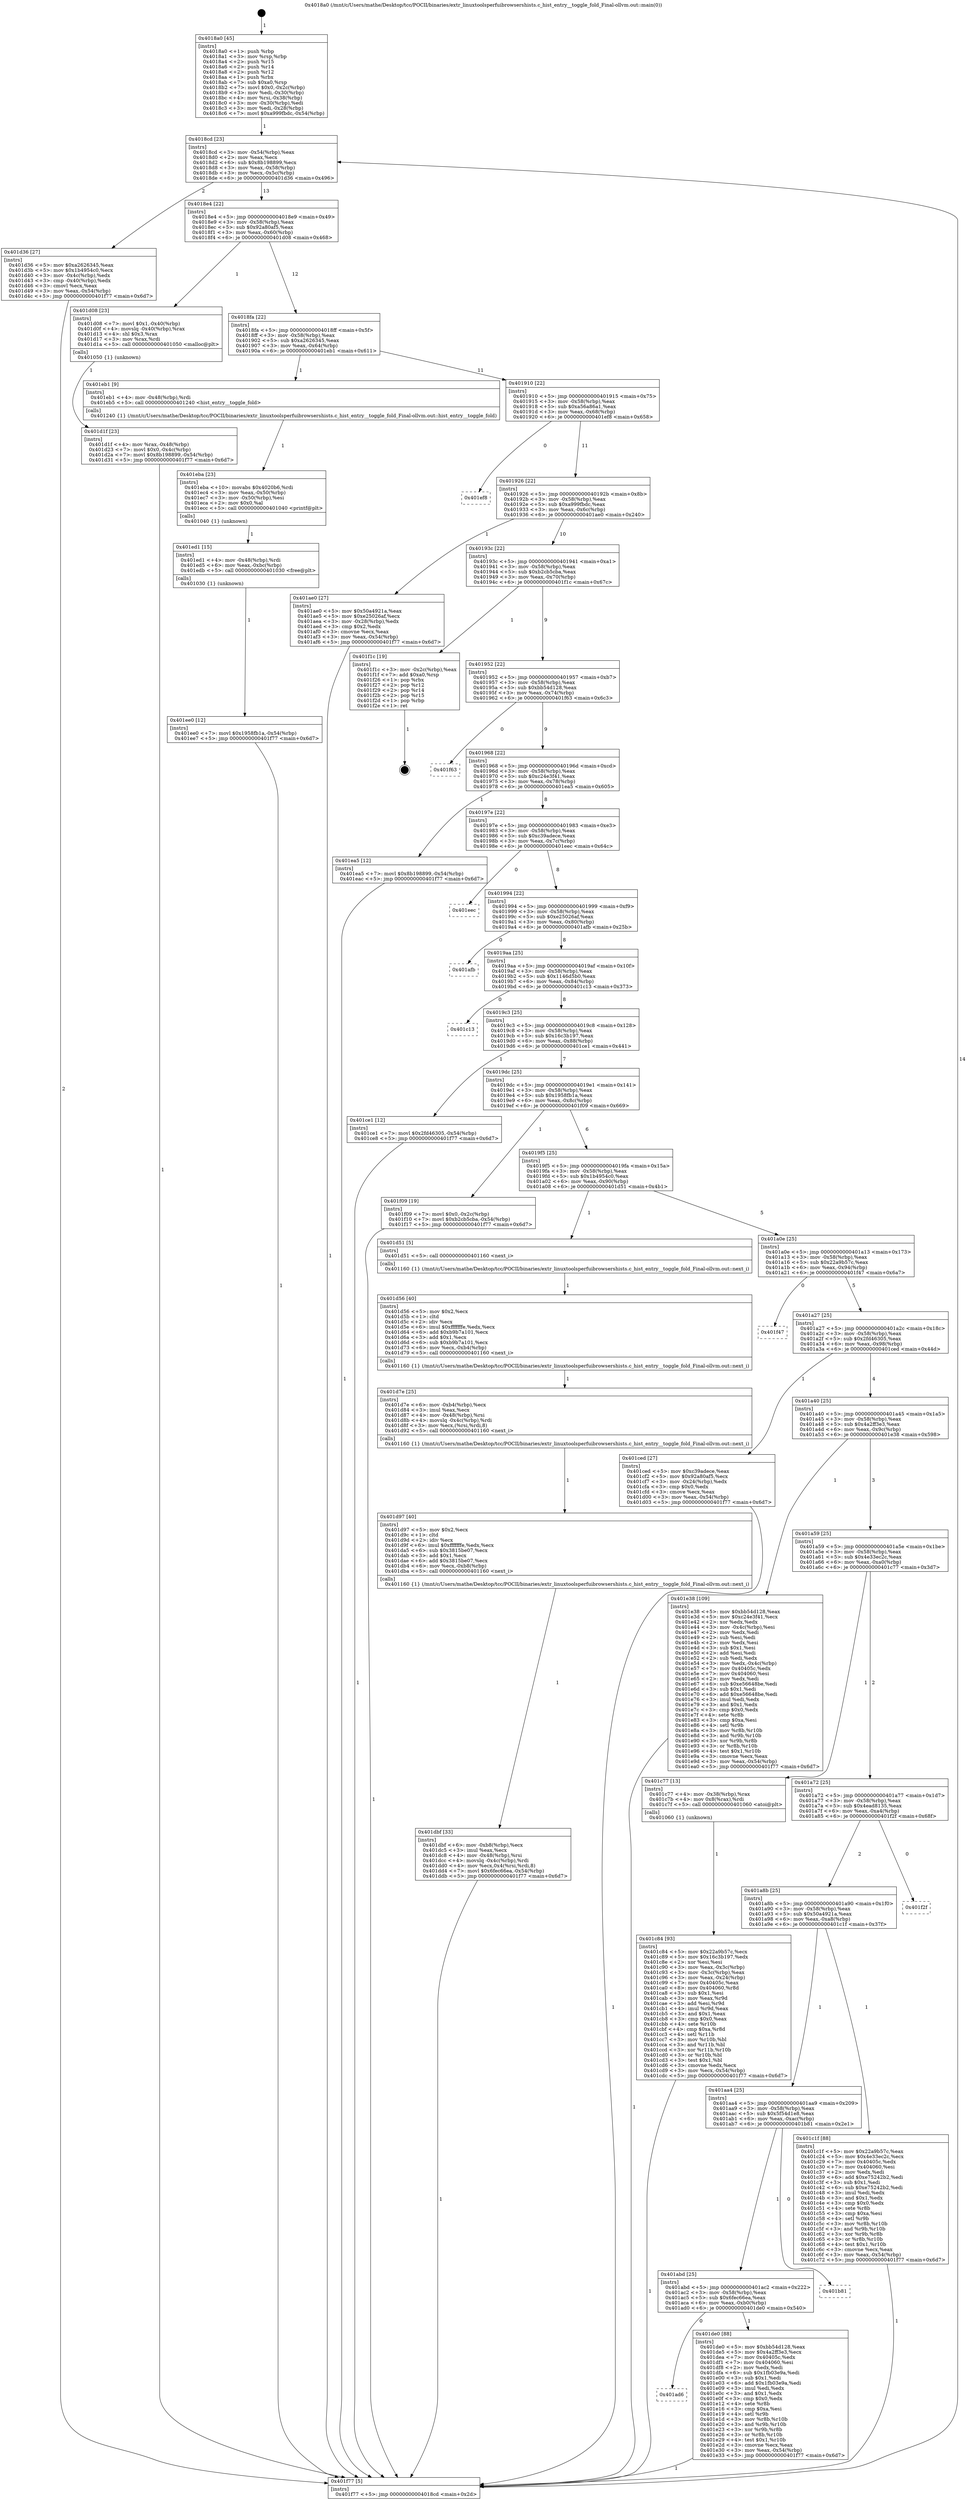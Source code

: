 digraph "0x4018a0" {
  label = "0x4018a0 (/mnt/c/Users/mathe/Desktop/tcc/POCII/binaries/extr_linuxtoolsperfuibrowsershists.c_hist_entry__toggle_fold_Final-ollvm.out::main(0))"
  labelloc = "t"
  node[shape=record]

  Entry [label="",width=0.3,height=0.3,shape=circle,fillcolor=black,style=filled]
  "0x4018cd" [label="{
     0x4018cd [23]\l
     | [instrs]\l
     &nbsp;&nbsp;0x4018cd \<+3\>: mov -0x54(%rbp),%eax\l
     &nbsp;&nbsp;0x4018d0 \<+2\>: mov %eax,%ecx\l
     &nbsp;&nbsp;0x4018d2 \<+6\>: sub $0x8b198899,%ecx\l
     &nbsp;&nbsp;0x4018d8 \<+3\>: mov %eax,-0x58(%rbp)\l
     &nbsp;&nbsp;0x4018db \<+3\>: mov %ecx,-0x5c(%rbp)\l
     &nbsp;&nbsp;0x4018de \<+6\>: je 0000000000401d36 \<main+0x496\>\l
  }"]
  "0x401d36" [label="{
     0x401d36 [27]\l
     | [instrs]\l
     &nbsp;&nbsp;0x401d36 \<+5\>: mov $0xa2626345,%eax\l
     &nbsp;&nbsp;0x401d3b \<+5\>: mov $0x1b4954c0,%ecx\l
     &nbsp;&nbsp;0x401d40 \<+3\>: mov -0x4c(%rbp),%edx\l
     &nbsp;&nbsp;0x401d43 \<+3\>: cmp -0x40(%rbp),%edx\l
     &nbsp;&nbsp;0x401d46 \<+3\>: cmovl %ecx,%eax\l
     &nbsp;&nbsp;0x401d49 \<+3\>: mov %eax,-0x54(%rbp)\l
     &nbsp;&nbsp;0x401d4c \<+5\>: jmp 0000000000401f77 \<main+0x6d7\>\l
  }"]
  "0x4018e4" [label="{
     0x4018e4 [22]\l
     | [instrs]\l
     &nbsp;&nbsp;0x4018e4 \<+5\>: jmp 00000000004018e9 \<main+0x49\>\l
     &nbsp;&nbsp;0x4018e9 \<+3\>: mov -0x58(%rbp),%eax\l
     &nbsp;&nbsp;0x4018ec \<+5\>: sub $0x92a80af5,%eax\l
     &nbsp;&nbsp;0x4018f1 \<+3\>: mov %eax,-0x60(%rbp)\l
     &nbsp;&nbsp;0x4018f4 \<+6\>: je 0000000000401d08 \<main+0x468\>\l
  }"]
  Exit [label="",width=0.3,height=0.3,shape=circle,fillcolor=black,style=filled,peripheries=2]
  "0x401d08" [label="{
     0x401d08 [23]\l
     | [instrs]\l
     &nbsp;&nbsp;0x401d08 \<+7\>: movl $0x1,-0x40(%rbp)\l
     &nbsp;&nbsp;0x401d0f \<+4\>: movslq -0x40(%rbp),%rax\l
     &nbsp;&nbsp;0x401d13 \<+4\>: shl $0x3,%rax\l
     &nbsp;&nbsp;0x401d17 \<+3\>: mov %rax,%rdi\l
     &nbsp;&nbsp;0x401d1a \<+5\>: call 0000000000401050 \<malloc@plt\>\l
     | [calls]\l
     &nbsp;&nbsp;0x401050 \{1\} (unknown)\l
  }"]
  "0x4018fa" [label="{
     0x4018fa [22]\l
     | [instrs]\l
     &nbsp;&nbsp;0x4018fa \<+5\>: jmp 00000000004018ff \<main+0x5f\>\l
     &nbsp;&nbsp;0x4018ff \<+3\>: mov -0x58(%rbp),%eax\l
     &nbsp;&nbsp;0x401902 \<+5\>: sub $0xa2626345,%eax\l
     &nbsp;&nbsp;0x401907 \<+3\>: mov %eax,-0x64(%rbp)\l
     &nbsp;&nbsp;0x40190a \<+6\>: je 0000000000401eb1 \<main+0x611\>\l
  }"]
  "0x401ee0" [label="{
     0x401ee0 [12]\l
     | [instrs]\l
     &nbsp;&nbsp;0x401ee0 \<+7\>: movl $0x1958fb1a,-0x54(%rbp)\l
     &nbsp;&nbsp;0x401ee7 \<+5\>: jmp 0000000000401f77 \<main+0x6d7\>\l
  }"]
  "0x401eb1" [label="{
     0x401eb1 [9]\l
     | [instrs]\l
     &nbsp;&nbsp;0x401eb1 \<+4\>: mov -0x48(%rbp),%rdi\l
     &nbsp;&nbsp;0x401eb5 \<+5\>: call 0000000000401240 \<hist_entry__toggle_fold\>\l
     | [calls]\l
     &nbsp;&nbsp;0x401240 \{1\} (/mnt/c/Users/mathe/Desktop/tcc/POCII/binaries/extr_linuxtoolsperfuibrowsershists.c_hist_entry__toggle_fold_Final-ollvm.out::hist_entry__toggle_fold)\l
  }"]
  "0x401910" [label="{
     0x401910 [22]\l
     | [instrs]\l
     &nbsp;&nbsp;0x401910 \<+5\>: jmp 0000000000401915 \<main+0x75\>\l
     &nbsp;&nbsp;0x401915 \<+3\>: mov -0x58(%rbp),%eax\l
     &nbsp;&nbsp;0x401918 \<+5\>: sub $0xa56a86a1,%eax\l
     &nbsp;&nbsp;0x40191d \<+3\>: mov %eax,-0x68(%rbp)\l
     &nbsp;&nbsp;0x401920 \<+6\>: je 0000000000401ef8 \<main+0x658\>\l
  }"]
  "0x401ed1" [label="{
     0x401ed1 [15]\l
     | [instrs]\l
     &nbsp;&nbsp;0x401ed1 \<+4\>: mov -0x48(%rbp),%rdi\l
     &nbsp;&nbsp;0x401ed5 \<+6\>: mov %eax,-0xbc(%rbp)\l
     &nbsp;&nbsp;0x401edb \<+5\>: call 0000000000401030 \<free@plt\>\l
     | [calls]\l
     &nbsp;&nbsp;0x401030 \{1\} (unknown)\l
  }"]
  "0x401ef8" [label="{
     0x401ef8\l
  }", style=dashed]
  "0x401926" [label="{
     0x401926 [22]\l
     | [instrs]\l
     &nbsp;&nbsp;0x401926 \<+5\>: jmp 000000000040192b \<main+0x8b\>\l
     &nbsp;&nbsp;0x40192b \<+3\>: mov -0x58(%rbp),%eax\l
     &nbsp;&nbsp;0x40192e \<+5\>: sub $0xa999fbdc,%eax\l
     &nbsp;&nbsp;0x401933 \<+3\>: mov %eax,-0x6c(%rbp)\l
     &nbsp;&nbsp;0x401936 \<+6\>: je 0000000000401ae0 \<main+0x240\>\l
  }"]
  "0x401eba" [label="{
     0x401eba [23]\l
     | [instrs]\l
     &nbsp;&nbsp;0x401eba \<+10\>: movabs $0x4020b6,%rdi\l
     &nbsp;&nbsp;0x401ec4 \<+3\>: mov %eax,-0x50(%rbp)\l
     &nbsp;&nbsp;0x401ec7 \<+3\>: mov -0x50(%rbp),%esi\l
     &nbsp;&nbsp;0x401eca \<+2\>: mov $0x0,%al\l
     &nbsp;&nbsp;0x401ecc \<+5\>: call 0000000000401040 \<printf@plt\>\l
     | [calls]\l
     &nbsp;&nbsp;0x401040 \{1\} (unknown)\l
  }"]
  "0x401ae0" [label="{
     0x401ae0 [27]\l
     | [instrs]\l
     &nbsp;&nbsp;0x401ae0 \<+5\>: mov $0x50a4921a,%eax\l
     &nbsp;&nbsp;0x401ae5 \<+5\>: mov $0xe25026af,%ecx\l
     &nbsp;&nbsp;0x401aea \<+3\>: mov -0x28(%rbp),%edx\l
     &nbsp;&nbsp;0x401aed \<+3\>: cmp $0x2,%edx\l
     &nbsp;&nbsp;0x401af0 \<+3\>: cmovne %ecx,%eax\l
     &nbsp;&nbsp;0x401af3 \<+3\>: mov %eax,-0x54(%rbp)\l
     &nbsp;&nbsp;0x401af6 \<+5\>: jmp 0000000000401f77 \<main+0x6d7\>\l
  }"]
  "0x40193c" [label="{
     0x40193c [22]\l
     | [instrs]\l
     &nbsp;&nbsp;0x40193c \<+5\>: jmp 0000000000401941 \<main+0xa1\>\l
     &nbsp;&nbsp;0x401941 \<+3\>: mov -0x58(%rbp),%eax\l
     &nbsp;&nbsp;0x401944 \<+5\>: sub $0xb2cb5cba,%eax\l
     &nbsp;&nbsp;0x401949 \<+3\>: mov %eax,-0x70(%rbp)\l
     &nbsp;&nbsp;0x40194c \<+6\>: je 0000000000401f1c \<main+0x67c\>\l
  }"]
  "0x401f77" [label="{
     0x401f77 [5]\l
     | [instrs]\l
     &nbsp;&nbsp;0x401f77 \<+5\>: jmp 00000000004018cd \<main+0x2d\>\l
  }"]
  "0x4018a0" [label="{
     0x4018a0 [45]\l
     | [instrs]\l
     &nbsp;&nbsp;0x4018a0 \<+1\>: push %rbp\l
     &nbsp;&nbsp;0x4018a1 \<+3\>: mov %rsp,%rbp\l
     &nbsp;&nbsp;0x4018a4 \<+2\>: push %r15\l
     &nbsp;&nbsp;0x4018a6 \<+2\>: push %r14\l
     &nbsp;&nbsp;0x4018a8 \<+2\>: push %r12\l
     &nbsp;&nbsp;0x4018aa \<+1\>: push %rbx\l
     &nbsp;&nbsp;0x4018ab \<+7\>: sub $0xa0,%rsp\l
     &nbsp;&nbsp;0x4018b2 \<+7\>: movl $0x0,-0x2c(%rbp)\l
     &nbsp;&nbsp;0x4018b9 \<+3\>: mov %edi,-0x30(%rbp)\l
     &nbsp;&nbsp;0x4018bc \<+4\>: mov %rsi,-0x38(%rbp)\l
     &nbsp;&nbsp;0x4018c0 \<+3\>: mov -0x30(%rbp),%edi\l
     &nbsp;&nbsp;0x4018c3 \<+3\>: mov %edi,-0x28(%rbp)\l
     &nbsp;&nbsp;0x4018c6 \<+7\>: movl $0xa999fbdc,-0x54(%rbp)\l
  }"]
  "0x401ad6" [label="{
     0x401ad6\l
  }", style=dashed]
  "0x401f1c" [label="{
     0x401f1c [19]\l
     | [instrs]\l
     &nbsp;&nbsp;0x401f1c \<+3\>: mov -0x2c(%rbp),%eax\l
     &nbsp;&nbsp;0x401f1f \<+7\>: add $0xa0,%rsp\l
     &nbsp;&nbsp;0x401f26 \<+1\>: pop %rbx\l
     &nbsp;&nbsp;0x401f27 \<+2\>: pop %r12\l
     &nbsp;&nbsp;0x401f29 \<+2\>: pop %r14\l
     &nbsp;&nbsp;0x401f2b \<+2\>: pop %r15\l
     &nbsp;&nbsp;0x401f2d \<+1\>: pop %rbp\l
     &nbsp;&nbsp;0x401f2e \<+1\>: ret\l
  }"]
  "0x401952" [label="{
     0x401952 [22]\l
     | [instrs]\l
     &nbsp;&nbsp;0x401952 \<+5\>: jmp 0000000000401957 \<main+0xb7\>\l
     &nbsp;&nbsp;0x401957 \<+3\>: mov -0x58(%rbp),%eax\l
     &nbsp;&nbsp;0x40195a \<+5\>: sub $0xbb54d128,%eax\l
     &nbsp;&nbsp;0x40195f \<+3\>: mov %eax,-0x74(%rbp)\l
     &nbsp;&nbsp;0x401962 \<+6\>: je 0000000000401f63 \<main+0x6c3\>\l
  }"]
  "0x401de0" [label="{
     0x401de0 [88]\l
     | [instrs]\l
     &nbsp;&nbsp;0x401de0 \<+5\>: mov $0xbb54d128,%eax\l
     &nbsp;&nbsp;0x401de5 \<+5\>: mov $0x4a2ff3e3,%ecx\l
     &nbsp;&nbsp;0x401dea \<+7\>: mov 0x40405c,%edx\l
     &nbsp;&nbsp;0x401df1 \<+7\>: mov 0x404060,%esi\l
     &nbsp;&nbsp;0x401df8 \<+2\>: mov %edx,%edi\l
     &nbsp;&nbsp;0x401dfa \<+6\>: sub $0x1fb03e9a,%edi\l
     &nbsp;&nbsp;0x401e00 \<+3\>: sub $0x1,%edi\l
     &nbsp;&nbsp;0x401e03 \<+6\>: add $0x1fb03e9a,%edi\l
     &nbsp;&nbsp;0x401e09 \<+3\>: imul %edi,%edx\l
     &nbsp;&nbsp;0x401e0c \<+3\>: and $0x1,%edx\l
     &nbsp;&nbsp;0x401e0f \<+3\>: cmp $0x0,%edx\l
     &nbsp;&nbsp;0x401e12 \<+4\>: sete %r8b\l
     &nbsp;&nbsp;0x401e16 \<+3\>: cmp $0xa,%esi\l
     &nbsp;&nbsp;0x401e19 \<+4\>: setl %r9b\l
     &nbsp;&nbsp;0x401e1d \<+3\>: mov %r8b,%r10b\l
     &nbsp;&nbsp;0x401e20 \<+3\>: and %r9b,%r10b\l
     &nbsp;&nbsp;0x401e23 \<+3\>: xor %r9b,%r8b\l
     &nbsp;&nbsp;0x401e26 \<+3\>: or %r8b,%r10b\l
     &nbsp;&nbsp;0x401e29 \<+4\>: test $0x1,%r10b\l
     &nbsp;&nbsp;0x401e2d \<+3\>: cmovne %ecx,%eax\l
     &nbsp;&nbsp;0x401e30 \<+3\>: mov %eax,-0x54(%rbp)\l
     &nbsp;&nbsp;0x401e33 \<+5\>: jmp 0000000000401f77 \<main+0x6d7\>\l
  }"]
  "0x401f63" [label="{
     0x401f63\l
  }", style=dashed]
  "0x401968" [label="{
     0x401968 [22]\l
     | [instrs]\l
     &nbsp;&nbsp;0x401968 \<+5\>: jmp 000000000040196d \<main+0xcd\>\l
     &nbsp;&nbsp;0x40196d \<+3\>: mov -0x58(%rbp),%eax\l
     &nbsp;&nbsp;0x401970 \<+5\>: sub $0xc24e3f41,%eax\l
     &nbsp;&nbsp;0x401975 \<+3\>: mov %eax,-0x78(%rbp)\l
     &nbsp;&nbsp;0x401978 \<+6\>: je 0000000000401ea5 \<main+0x605\>\l
  }"]
  "0x401abd" [label="{
     0x401abd [25]\l
     | [instrs]\l
     &nbsp;&nbsp;0x401abd \<+5\>: jmp 0000000000401ac2 \<main+0x222\>\l
     &nbsp;&nbsp;0x401ac2 \<+3\>: mov -0x58(%rbp),%eax\l
     &nbsp;&nbsp;0x401ac5 \<+5\>: sub $0x6fec66ea,%eax\l
     &nbsp;&nbsp;0x401aca \<+6\>: mov %eax,-0xb0(%rbp)\l
     &nbsp;&nbsp;0x401ad0 \<+6\>: je 0000000000401de0 \<main+0x540\>\l
  }"]
  "0x401ea5" [label="{
     0x401ea5 [12]\l
     | [instrs]\l
     &nbsp;&nbsp;0x401ea5 \<+7\>: movl $0x8b198899,-0x54(%rbp)\l
     &nbsp;&nbsp;0x401eac \<+5\>: jmp 0000000000401f77 \<main+0x6d7\>\l
  }"]
  "0x40197e" [label="{
     0x40197e [22]\l
     | [instrs]\l
     &nbsp;&nbsp;0x40197e \<+5\>: jmp 0000000000401983 \<main+0xe3\>\l
     &nbsp;&nbsp;0x401983 \<+3\>: mov -0x58(%rbp),%eax\l
     &nbsp;&nbsp;0x401986 \<+5\>: sub $0xc39adece,%eax\l
     &nbsp;&nbsp;0x40198b \<+3\>: mov %eax,-0x7c(%rbp)\l
     &nbsp;&nbsp;0x40198e \<+6\>: je 0000000000401eec \<main+0x64c\>\l
  }"]
  "0x401b81" [label="{
     0x401b81\l
  }", style=dashed]
  "0x401eec" [label="{
     0x401eec\l
  }", style=dashed]
  "0x401994" [label="{
     0x401994 [22]\l
     | [instrs]\l
     &nbsp;&nbsp;0x401994 \<+5\>: jmp 0000000000401999 \<main+0xf9\>\l
     &nbsp;&nbsp;0x401999 \<+3\>: mov -0x58(%rbp),%eax\l
     &nbsp;&nbsp;0x40199c \<+5\>: sub $0xe25026af,%eax\l
     &nbsp;&nbsp;0x4019a1 \<+3\>: mov %eax,-0x80(%rbp)\l
     &nbsp;&nbsp;0x4019a4 \<+6\>: je 0000000000401afb \<main+0x25b\>\l
  }"]
  "0x401dbf" [label="{
     0x401dbf [33]\l
     | [instrs]\l
     &nbsp;&nbsp;0x401dbf \<+6\>: mov -0xb8(%rbp),%ecx\l
     &nbsp;&nbsp;0x401dc5 \<+3\>: imul %eax,%ecx\l
     &nbsp;&nbsp;0x401dc8 \<+4\>: mov -0x48(%rbp),%rsi\l
     &nbsp;&nbsp;0x401dcc \<+4\>: movslq -0x4c(%rbp),%rdi\l
     &nbsp;&nbsp;0x401dd0 \<+4\>: mov %ecx,0x4(%rsi,%rdi,8)\l
     &nbsp;&nbsp;0x401dd4 \<+7\>: movl $0x6fec66ea,-0x54(%rbp)\l
     &nbsp;&nbsp;0x401ddb \<+5\>: jmp 0000000000401f77 \<main+0x6d7\>\l
  }"]
  "0x401afb" [label="{
     0x401afb\l
  }", style=dashed]
  "0x4019aa" [label="{
     0x4019aa [25]\l
     | [instrs]\l
     &nbsp;&nbsp;0x4019aa \<+5\>: jmp 00000000004019af \<main+0x10f\>\l
     &nbsp;&nbsp;0x4019af \<+3\>: mov -0x58(%rbp),%eax\l
     &nbsp;&nbsp;0x4019b2 \<+5\>: sub $0x1146d5b0,%eax\l
     &nbsp;&nbsp;0x4019b7 \<+6\>: mov %eax,-0x84(%rbp)\l
     &nbsp;&nbsp;0x4019bd \<+6\>: je 0000000000401c13 \<main+0x373\>\l
  }"]
  "0x401d97" [label="{
     0x401d97 [40]\l
     | [instrs]\l
     &nbsp;&nbsp;0x401d97 \<+5\>: mov $0x2,%ecx\l
     &nbsp;&nbsp;0x401d9c \<+1\>: cltd\l
     &nbsp;&nbsp;0x401d9d \<+2\>: idiv %ecx\l
     &nbsp;&nbsp;0x401d9f \<+6\>: imul $0xfffffffe,%edx,%ecx\l
     &nbsp;&nbsp;0x401da5 \<+6\>: sub $0x3815be07,%ecx\l
     &nbsp;&nbsp;0x401dab \<+3\>: add $0x1,%ecx\l
     &nbsp;&nbsp;0x401dae \<+6\>: add $0x3815be07,%ecx\l
     &nbsp;&nbsp;0x401db4 \<+6\>: mov %ecx,-0xb8(%rbp)\l
     &nbsp;&nbsp;0x401dba \<+5\>: call 0000000000401160 \<next_i\>\l
     | [calls]\l
     &nbsp;&nbsp;0x401160 \{1\} (/mnt/c/Users/mathe/Desktop/tcc/POCII/binaries/extr_linuxtoolsperfuibrowsershists.c_hist_entry__toggle_fold_Final-ollvm.out::next_i)\l
  }"]
  "0x401c13" [label="{
     0x401c13\l
  }", style=dashed]
  "0x4019c3" [label="{
     0x4019c3 [25]\l
     | [instrs]\l
     &nbsp;&nbsp;0x4019c3 \<+5\>: jmp 00000000004019c8 \<main+0x128\>\l
     &nbsp;&nbsp;0x4019c8 \<+3\>: mov -0x58(%rbp),%eax\l
     &nbsp;&nbsp;0x4019cb \<+5\>: sub $0x16c3b197,%eax\l
     &nbsp;&nbsp;0x4019d0 \<+6\>: mov %eax,-0x88(%rbp)\l
     &nbsp;&nbsp;0x4019d6 \<+6\>: je 0000000000401ce1 \<main+0x441\>\l
  }"]
  "0x401d7e" [label="{
     0x401d7e [25]\l
     | [instrs]\l
     &nbsp;&nbsp;0x401d7e \<+6\>: mov -0xb4(%rbp),%ecx\l
     &nbsp;&nbsp;0x401d84 \<+3\>: imul %eax,%ecx\l
     &nbsp;&nbsp;0x401d87 \<+4\>: mov -0x48(%rbp),%rsi\l
     &nbsp;&nbsp;0x401d8b \<+4\>: movslq -0x4c(%rbp),%rdi\l
     &nbsp;&nbsp;0x401d8f \<+3\>: mov %ecx,(%rsi,%rdi,8)\l
     &nbsp;&nbsp;0x401d92 \<+5\>: call 0000000000401160 \<next_i\>\l
     | [calls]\l
     &nbsp;&nbsp;0x401160 \{1\} (/mnt/c/Users/mathe/Desktop/tcc/POCII/binaries/extr_linuxtoolsperfuibrowsershists.c_hist_entry__toggle_fold_Final-ollvm.out::next_i)\l
  }"]
  "0x401ce1" [label="{
     0x401ce1 [12]\l
     | [instrs]\l
     &nbsp;&nbsp;0x401ce1 \<+7\>: movl $0x2fd46305,-0x54(%rbp)\l
     &nbsp;&nbsp;0x401ce8 \<+5\>: jmp 0000000000401f77 \<main+0x6d7\>\l
  }"]
  "0x4019dc" [label="{
     0x4019dc [25]\l
     | [instrs]\l
     &nbsp;&nbsp;0x4019dc \<+5\>: jmp 00000000004019e1 \<main+0x141\>\l
     &nbsp;&nbsp;0x4019e1 \<+3\>: mov -0x58(%rbp),%eax\l
     &nbsp;&nbsp;0x4019e4 \<+5\>: sub $0x1958fb1a,%eax\l
     &nbsp;&nbsp;0x4019e9 \<+6\>: mov %eax,-0x8c(%rbp)\l
     &nbsp;&nbsp;0x4019ef \<+6\>: je 0000000000401f09 \<main+0x669\>\l
  }"]
  "0x401d56" [label="{
     0x401d56 [40]\l
     | [instrs]\l
     &nbsp;&nbsp;0x401d56 \<+5\>: mov $0x2,%ecx\l
     &nbsp;&nbsp;0x401d5b \<+1\>: cltd\l
     &nbsp;&nbsp;0x401d5c \<+2\>: idiv %ecx\l
     &nbsp;&nbsp;0x401d5e \<+6\>: imul $0xfffffffe,%edx,%ecx\l
     &nbsp;&nbsp;0x401d64 \<+6\>: add $0xb9b7a101,%ecx\l
     &nbsp;&nbsp;0x401d6a \<+3\>: add $0x1,%ecx\l
     &nbsp;&nbsp;0x401d6d \<+6\>: sub $0xb9b7a101,%ecx\l
     &nbsp;&nbsp;0x401d73 \<+6\>: mov %ecx,-0xb4(%rbp)\l
     &nbsp;&nbsp;0x401d79 \<+5\>: call 0000000000401160 \<next_i\>\l
     | [calls]\l
     &nbsp;&nbsp;0x401160 \{1\} (/mnt/c/Users/mathe/Desktop/tcc/POCII/binaries/extr_linuxtoolsperfuibrowsershists.c_hist_entry__toggle_fold_Final-ollvm.out::next_i)\l
  }"]
  "0x401f09" [label="{
     0x401f09 [19]\l
     | [instrs]\l
     &nbsp;&nbsp;0x401f09 \<+7\>: movl $0x0,-0x2c(%rbp)\l
     &nbsp;&nbsp;0x401f10 \<+7\>: movl $0xb2cb5cba,-0x54(%rbp)\l
     &nbsp;&nbsp;0x401f17 \<+5\>: jmp 0000000000401f77 \<main+0x6d7\>\l
  }"]
  "0x4019f5" [label="{
     0x4019f5 [25]\l
     | [instrs]\l
     &nbsp;&nbsp;0x4019f5 \<+5\>: jmp 00000000004019fa \<main+0x15a\>\l
     &nbsp;&nbsp;0x4019fa \<+3\>: mov -0x58(%rbp),%eax\l
     &nbsp;&nbsp;0x4019fd \<+5\>: sub $0x1b4954c0,%eax\l
     &nbsp;&nbsp;0x401a02 \<+6\>: mov %eax,-0x90(%rbp)\l
     &nbsp;&nbsp;0x401a08 \<+6\>: je 0000000000401d51 \<main+0x4b1\>\l
  }"]
  "0x401d1f" [label="{
     0x401d1f [23]\l
     | [instrs]\l
     &nbsp;&nbsp;0x401d1f \<+4\>: mov %rax,-0x48(%rbp)\l
     &nbsp;&nbsp;0x401d23 \<+7\>: movl $0x0,-0x4c(%rbp)\l
     &nbsp;&nbsp;0x401d2a \<+7\>: movl $0x8b198899,-0x54(%rbp)\l
     &nbsp;&nbsp;0x401d31 \<+5\>: jmp 0000000000401f77 \<main+0x6d7\>\l
  }"]
  "0x401d51" [label="{
     0x401d51 [5]\l
     | [instrs]\l
     &nbsp;&nbsp;0x401d51 \<+5\>: call 0000000000401160 \<next_i\>\l
     | [calls]\l
     &nbsp;&nbsp;0x401160 \{1\} (/mnt/c/Users/mathe/Desktop/tcc/POCII/binaries/extr_linuxtoolsperfuibrowsershists.c_hist_entry__toggle_fold_Final-ollvm.out::next_i)\l
  }"]
  "0x401a0e" [label="{
     0x401a0e [25]\l
     | [instrs]\l
     &nbsp;&nbsp;0x401a0e \<+5\>: jmp 0000000000401a13 \<main+0x173\>\l
     &nbsp;&nbsp;0x401a13 \<+3\>: mov -0x58(%rbp),%eax\l
     &nbsp;&nbsp;0x401a16 \<+5\>: sub $0x22a9b57c,%eax\l
     &nbsp;&nbsp;0x401a1b \<+6\>: mov %eax,-0x94(%rbp)\l
     &nbsp;&nbsp;0x401a21 \<+6\>: je 0000000000401f47 \<main+0x6a7\>\l
  }"]
  "0x401c84" [label="{
     0x401c84 [93]\l
     | [instrs]\l
     &nbsp;&nbsp;0x401c84 \<+5\>: mov $0x22a9b57c,%ecx\l
     &nbsp;&nbsp;0x401c89 \<+5\>: mov $0x16c3b197,%edx\l
     &nbsp;&nbsp;0x401c8e \<+2\>: xor %esi,%esi\l
     &nbsp;&nbsp;0x401c90 \<+3\>: mov %eax,-0x3c(%rbp)\l
     &nbsp;&nbsp;0x401c93 \<+3\>: mov -0x3c(%rbp),%eax\l
     &nbsp;&nbsp;0x401c96 \<+3\>: mov %eax,-0x24(%rbp)\l
     &nbsp;&nbsp;0x401c99 \<+7\>: mov 0x40405c,%eax\l
     &nbsp;&nbsp;0x401ca0 \<+8\>: mov 0x404060,%r8d\l
     &nbsp;&nbsp;0x401ca8 \<+3\>: sub $0x1,%esi\l
     &nbsp;&nbsp;0x401cab \<+3\>: mov %eax,%r9d\l
     &nbsp;&nbsp;0x401cae \<+3\>: add %esi,%r9d\l
     &nbsp;&nbsp;0x401cb1 \<+4\>: imul %r9d,%eax\l
     &nbsp;&nbsp;0x401cb5 \<+3\>: and $0x1,%eax\l
     &nbsp;&nbsp;0x401cb8 \<+3\>: cmp $0x0,%eax\l
     &nbsp;&nbsp;0x401cbb \<+4\>: sete %r10b\l
     &nbsp;&nbsp;0x401cbf \<+4\>: cmp $0xa,%r8d\l
     &nbsp;&nbsp;0x401cc3 \<+4\>: setl %r11b\l
     &nbsp;&nbsp;0x401cc7 \<+3\>: mov %r10b,%bl\l
     &nbsp;&nbsp;0x401cca \<+3\>: and %r11b,%bl\l
     &nbsp;&nbsp;0x401ccd \<+3\>: xor %r11b,%r10b\l
     &nbsp;&nbsp;0x401cd0 \<+3\>: or %r10b,%bl\l
     &nbsp;&nbsp;0x401cd3 \<+3\>: test $0x1,%bl\l
     &nbsp;&nbsp;0x401cd6 \<+3\>: cmovne %edx,%ecx\l
     &nbsp;&nbsp;0x401cd9 \<+3\>: mov %ecx,-0x54(%rbp)\l
     &nbsp;&nbsp;0x401cdc \<+5\>: jmp 0000000000401f77 \<main+0x6d7\>\l
  }"]
  "0x401f47" [label="{
     0x401f47\l
  }", style=dashed]
  "0x401a27" [label="{
     0x401a27 [25]\l
     | [instrs]\l
     &nbsp;&nbsp;0x401a27 \<+5\>: jmp 0000000000401a2c \<main+0x18c\>\l
     &nbsp;&nbsp;0x401a2c \<+3\>: mov -0x58(%rbp),%eax\l
     &nbsp;&nbsp;0x401a2f \<+5\>: sub $0x2fd46305,%eax\l
     &nbsp;&nbsp;0x401a34 \<+6\>: mov %eax,-0x98(%rbp)\l
     &nbsp;&nbsp;0x401a3a \<+6\>: je 0000000000401ced \<main+0x44d\>\l
  }"]
  "0x401aa4" [label="{
     0x401aa4 [25]\l
     | [instrs]\l
     &nbsp;&nbsp;0x401aa4 \<+5\>: jmp 0000000000401aa9 \<main+0x209\>\l
     &nbsp;&nbsp;0x401aa9 \<+3\>: mov -0x58(%rbp),%eax\l
     &nbsp;&nbsp;0x401aac \<+5\>: sub $0x5f54d1e8,%eax\l
     &nbsp;&nbsp;0x401ab1 \<+6\>: mov %eax,-0xac(%rbp)\l
     &nbsp;&nbsp;0x401ab7 \<+6\>: je 0000000000401b81 \<main+0x2e1\>\l
  }"]
  "0x401ced" [label="{
     0x401ced [27]\l
     | [instrs]\l
     &nbsp;&nbsp;0x401ced \<+5\>: mov $0xc39adece,%eax\l
     &nbsp;&nbsp;0x401cf2 \<+5\>: mov $0x92a80af5,%ecx\l
     &nbsp;&nbsp;0x401cf7 \<+3\>: mov -0x24(%rbp),%edx\l
     &nbsp;&nbsp;0x401cfa \<+3\>: cmp $0x0,%edx\l
     &nbsp;&nbsp;0x401cfd \<+3\>: cmove %ecx,%eax\l
     &nbsp;&nbsp;0x401d00 \<+3\>: mov %eax,-0x54(%rbp)\l
     &nbsp;&nbsp;0x401d03 \<+5\>: jmp 0000000000401f77 \<main+0x6d7\>\l
  }"]
  "0x401a40" [label="{
     0x401a40 [25]\l
     | [instrs]\l
     &nbsp;&nbsp;0x401a40 \<+5\>: jmp 0000000000401a45 \<main+0x1a5\>\l
     &nbsp;&nbsp;0x401a45 \<+3\>: mov -0x58(%rbp),%eax\l
     &nbsp;&nbsp;0x401a48 \<+5\>: sub $0x4a2ff3e3,%eax\l
     &nbsp;&nbsp;0x401a4d \<+6\>: mov %eax,-0x9c(%rbp)\l
     &nbsp;&nbsp;0x401a53 \<+6\>: je 0000000000401e38 \<main+0x598\>\l
  }"]
  "0x401c1f" [label="{
     0x401c1f [88]\l
     | [instrs]\l
     &nbsp;&nbsp;0x401c1f \<+5\>: mov $0x22a9b57c,%eax\l
     &nbsp;&nbsp;0x401c24 \<+5\>: mov $0x4e33ec2c,%ecx\l
     &nbsp;&nbsp;0x401c29 \<+7\>: mov 0x40405c,%edx\l
     &nbsp;&nbsp;0x401c30 \<+7\>: mov 0x404060,%esi\l
     &nbsp;&nbsp;0x401c37 \<+2\>: mov %edx,%edi\l
     &nbsp;&nbsp;0x401c39 \<+6\>: add $0xe75242b2,%edi\l
     &nbsp;&nbsp;0x401c3f \<+3\>: sub $0x1,%edi\l
     &nbsp;&nbsp;0x401c42 \<+6\>: sub $0xe75242b2,%edi\l
     &nbsp;&nbsp;0x401c48 \<+3\>: imul %edi,%edx\l
     &nbsp;&nbsp;0x401c4b \<+3\>: and $0x1,%edx\l
     &nbsp;&nbsp;0x401c4e \<+3\>: cmp $0x0,%edx\l
     &nbsp;&nbsp;0x401c51 \<+4\>: sete %r8b\l
     &nbsp;&nbsp;0x401c55 \<+3\>: cmp $0xa,%esi\l
     &nbsp;&nbsp;0x401c58 \<+4\>: setl %r9b\l
     &nbsp;&nbsp;0x401c5c \<+3\>: mov %r8b,%r10b\l
     &nbsp;&nbsp;0x401c5f \<+3\>: and %r9b,%r10b\l
     &nbsp;&nbsp;0x401c62 \<+3\>: xor %r9b,%r8b\l
     &nbsp;&nbsp;0x401c65 \<+3\>: or %r8b,%r10b\l
     &nbsp;&nbsp;0x401c68 \<+4\>: test $0x1,%r10b\l
     &nbsp;&nbsp;0x401c6c \<+3\>: cmovne %ecx,%eax\l
     &nbsp;&nbsp;0x401c6f \<+3\>: mov %eax,-0x54(%rbp)\l
     &nbsp;&nbsp;0x401c72 \<+5\>: jmp 0000000000401f77 \<main+0x6d7\>\l
  }"]
  "0x401e38" [label="{
     0x401e38 [109]\l
     | [instrs]\l
     &nbsp;&nbsp;0x401e38 \<+5\>: mov $0xbb54d128,%eax\l
     &nbsp;&nbsp;0x401e3d \<+5\>: mov $0xc24e3f41,%ecx\l
     &nbsp;&nbsp;0x401e42 \<+2\>: xor %edx,%edx\l
     &nbsp;&nbsp;0x401e44 \<+3\>: mov -0x4c(%rbp),%esi\l
     &nbsp;&nbsp;0x401e47 \<+2\>: mov %edx,%edi\l
     &nbsp;&nbsp;0x401e49 \<+2\>: sub %esi,%edi\l
     &nbsp;&nbsp;0x401e4b \<+2\>: mov %edx,%esi\l
     &nbsp;&nbsp;0x401e4d \<+3\>: sub $0x1,%esi\l
     &nbsp;&nbsp;0x401e50 \<+2\>: add %esi,%edi\l
     &nbsp;&nbsp;0x401e52 \<+2\>: sub %edi,%edx\l
     &nbsp;&nbsp;0x401e54 \<+3\>: mov %edx,-0x4c(%rbp)\l
     &nbsp;&nbsp;0x401e57 \<+7\>: mov 0x40405c,%edx\l
     &nbsp;&nbsp;0x401e5e \<+7\>: mov 0x404060,%esi\l
     &nbsp;&nbsp;0x401e65 \<+2\>: mov %edx,%edi\l
     &nbsp;&nbsp;0x401e67 \<+6\>: sub $0xe56648be,%edi\l
     &nbsp;&nbsp;0x401e6d \<+3\>: sub $0x1,%edi\l
     &nbsp;&nbsp;0x401e70 \<+6\>: add $0xe56648be,%edi\l
     &nbsp;&nbsp;0x401e76 \<+3\>: imul %edi,%edx\l
     &nbsp;&nbsp;0x401e79 \<+3\>: and $0x1,%edx\l
     &nbsp;&nbsp;0x401e7c \<+3\>: cmp $0x0,%edx\l
     &nbsp;&nbsp;0x401e7f \<+4\>: sete %r8b\l
     &nbsp;&nbsp;0x401e83 \<+3\>: cmp $0xa,%esi\l
     &nbsp;&nbsp;0x401e86 \<+4\>: setl %r9b\l
     &nbsp;&nbsp;0x401e8a \<+3\>: mov %r8b,%r10b\l
     &nbsp;&nbsp;0x401e8d \<+3\>: and %r9b,%r10b\l
     &nbsp;&nbsp;0x401e90 \<+3\>: xor %r9b,%r8b\l
     &nbsp;&nbsp;0x401e93 \<+3\>: or %r8b,%r10b\l
     &nbsp;&nbsp;0x401e96 \<+4\>: test $0x1,%r10b\l
     &nbsp;&nbsp;0x401e9a \<+3\>: cmovne %ecx,%eax\l
     &nbsp;&nbsp;0x401e9d \<+3\>: mov %eax,-0x54(%rbp)\l
     &nbsp;&nbsp;0x401ea0 \<+5\>: jmp 0000000000401f77 \<main+0x6d7\>\l
  }"]
  "0x401a59" [label="{
     0x401a59 [25]\l
     | [instrs]\l
     &nbsp;&nbsp;0x401a59 \<+5\>: jmp 0000000000401a5e \<main+0x1be\>\l
     &nbsp;&nbsp;0x401a5e \<+3\>: mov -0x58(%rbp),%eax\l
     &nbsp;&nbsp;0x401a61 \<+5\>: sub $0x4e33ec2c,%eax\l
     &nbsp;&nbsp;0x401a66 \<+6\>: mov %eax,-0xa0(%rbp)\l
     &nbsp;&nbsp;0x401a6c \<+6\>: je 0000000000401c77 \<main+0x3d7\>\l
  }"]
  "0x401a8b" [label="{
     0x401a8b [25]\l
     | [instrs]\l
     &nbsp;&nbsp;0x401a8b \<+5\>: jmp 0000000000401a90 \<main+0x1f0\>\l
     &nbsp;&nbsp;0x401a90 \<+3\>: mov -0x58(%rbp),%eax\l
     &nbsp;&nbsp;0x401a93 \<+5\>: sub $0x50a4921a,%eax\l
     &nbsp;&nbsp;0x401a98 \<+6\>: mov %eax,-0xa8(%rbp)\l
     &nbsp;&nbsp;0x401a9e \<+6\>: je 0000000000401c1f \<main+0x37f\>\l
  }"]
  "0x401c77" [label="{
     0x401c77 [13]\l
     | [instrs]\l
     &nbsp;&nbsp;0x401c77 \<+4\>: mov -0x38(%rbp),%rax\l
     &nbsp;&nbsp;0x401c7b \<+4\>: mov 0x8(%rax),%rdi\l
     &nbsp;&nbsp;0x401c7f \<+5\>: call 0000000000401060 \<atoi@plt\>\l
     | [calls]\l
     &nbsp;&nbsp;0x401060 \{1\} (unknown)\l
  }"]
  "0x401a72" [label="{
     0x401a72 [25]\l
     | [instrs]\l
     &nbsp;&nbsp;0x401a72 \<+5\>: jmp 0000000000401a77 \<main+0x1d7\>\l
     &nbsp;&nbsp;0x401a77 \<+3\>: mov -0x58(%rbp),%eax\l
     &nbsp;&nbsp;0x401a7a \<+5\>: sub $0x4ead8135,%eax\l
     &nbsp;&nbsp;0x401a7f \<+6\>: mov %eax,-0xa4(%rbp)\l
     &nbsp;&nbsp;0x401a85 \<+6\>: je 0000000000401f2f \<main+0x68f\>\l
  }"]
  "0x401f2f" [label="{
     0x401f2f\l
  }", style=dashed]
  Entry -> "0x4018a0" [label=" 1"]
  "0x4018cd" -> "0x401d36" [label=" 2"]
  "0x4018cd" -> "0x4018e4" [label=" 13"]
  "0x401f1c" -> Exit [label=" 1"]
  "0x4018e4" -> "0x401d08" [label=" 1"]
  "0x4018e4" -> "0x4018fa" [label=" 12"]
  "0x401f09" -> "0x401f77" [label=" 1"]
  "0x4018fa" -> "0x401eb1" [label=" 1"]
  "0x4018fa" -> "0x401910" [label=" 11"]
  "0x401ee0" -> "0x401f77" [label=" 1"]
  "0x401910" -> "0x401ef8" [label=" 0"]
  "0x401910" -> "0x401926" [label=" 11"]
  "0x401ed1" -> "0x401ee0" [label=" 1"]
  "0x401926" -> "0x401ae0" [label=" 1"]
  "0x401926" -> "0x40193c" [label=" 10"]
  "0x401ae0" -> "0x401f77" [label=" 1"]
  "0x4018a0" -> "0x4018cd" [label=" 1"]
  "0x401f77" -> "0x4018cd" [label=" 14"]
  "0x401eba" -> "0x401ed1" [label=" 1"]
  "0x40193c" -> "0x401f1c" [label=" 1"]
  "0x40193c" -> "0x401952" [label=" 9"]
  "0x401eb1" -> "0x401eba" [label=" 1"]
  "0x401952" -> "0x401f63" [label=" 0"]
  "0x401952" -> "0x401968" [label=" 9"]
  "0x401ea5" -> "0x401f77" [label=" 1"]
  "0x401968" -> "0x401ea5" [label=" 1"]
  "0x401968" -> "0x40197e" [label=" 8"]
  "0x401de0" -> "0x401f77" [label=" 1"]
  "0x40197e" -> "0x401eec" [label=" 0"]
  "0x40197e" -> "0x401994" [label=" 8"]
  "0x401abd" -> "0x401ad6" [label=" 0"]
  "0x401994" -> "0x401afb" [label=" 0"]
  "0x401994" -> "0x4019aa" [label=" 8"]
  "0x401e38" -> "0x401f77" [label=" 1"]
  "0x4019aa" -> "0x401c13" [label=" 0"]
  "0x4019aa" -> "0x4019c3" [label=" 8"]
  "0x401aa4" -> "0x401abd" [label=" 1"]
  "0x4019c3" -> "0x401ce1" [label=" 1"]
  "0x4019c3" -> "0x4019dc" [label=" 7"]
  "0x401aa4" -> "0x401b81" [label=" 0"]
  "0x4019dc" -> "0x401f09" [label=" 1"]
  "0x4019dc" -> "0x4019f5" [label=" 6"]
  "0x401abd" -> "0x401de0" [label=" 1"]
  "0x4019f5" -> "0x401d51" [label=" 1"]
  "0x4019f5" -> "0x401a0e" [label=" 5"]
  "0x401dbf" -> "0x401f77" [label=" 1"]
  "0x401a0e" -> "0x401f47" [label=" 0"]
  "0x401a0e" -> "0x401a27" [label=" 5"]
  "0x401d97" -> "0x401dbf" [label=" 1"]
  "0x401a27" -> "0x401ced" [label=" 1"]
  "0x401a27" -> "0x401a40" [label=" 4"]
  "0x401d7e" -> "0x401d97" [label=" 1"]
  "0x401a40" -> "0x401e38" [label=" 1"]
  "0x401a40" -> "0x401a59" [label=" 3"]
  "0x401d56" -> "0x401d7e" [label=" 1"]
  "0x401a59" -> "0x401c77" [label=" 1"]
  "0x401a59" -> "0x401a72" [label=" 2"]
  "0x401d36" -> "0x401f77" [label=" 2"]
  "0x401a72" -> "0x401f2f" [label=" 0"]
  "0x401a72" -> "0x401a8b" [label=" 2"]
  "0x401d51" -> "0x401d56" [label=" 1"]
  "0x401a8b" -> "0x401c1f" [label=" 1"]
  "0x401a8b" -> "0x401aa4" [label=" 1"]
  "0x401c1f" -> "0x401f77" [label=" 1"]
  "0x401c77" -> "0x401c84" [label=" 1"]
  "0x401c84" -> "0x401f77" [label=" 1"]
  "0x401ce1" -> "0x401f77" [label=" 1"]
  "0x401ced" -> "0x401f77" [label=" 1"]
  "0x401d08" -> "0x401d1f" [label=" 1"]
  "0x401d1f" -> "0x401f77" [label=" 1"]
}
